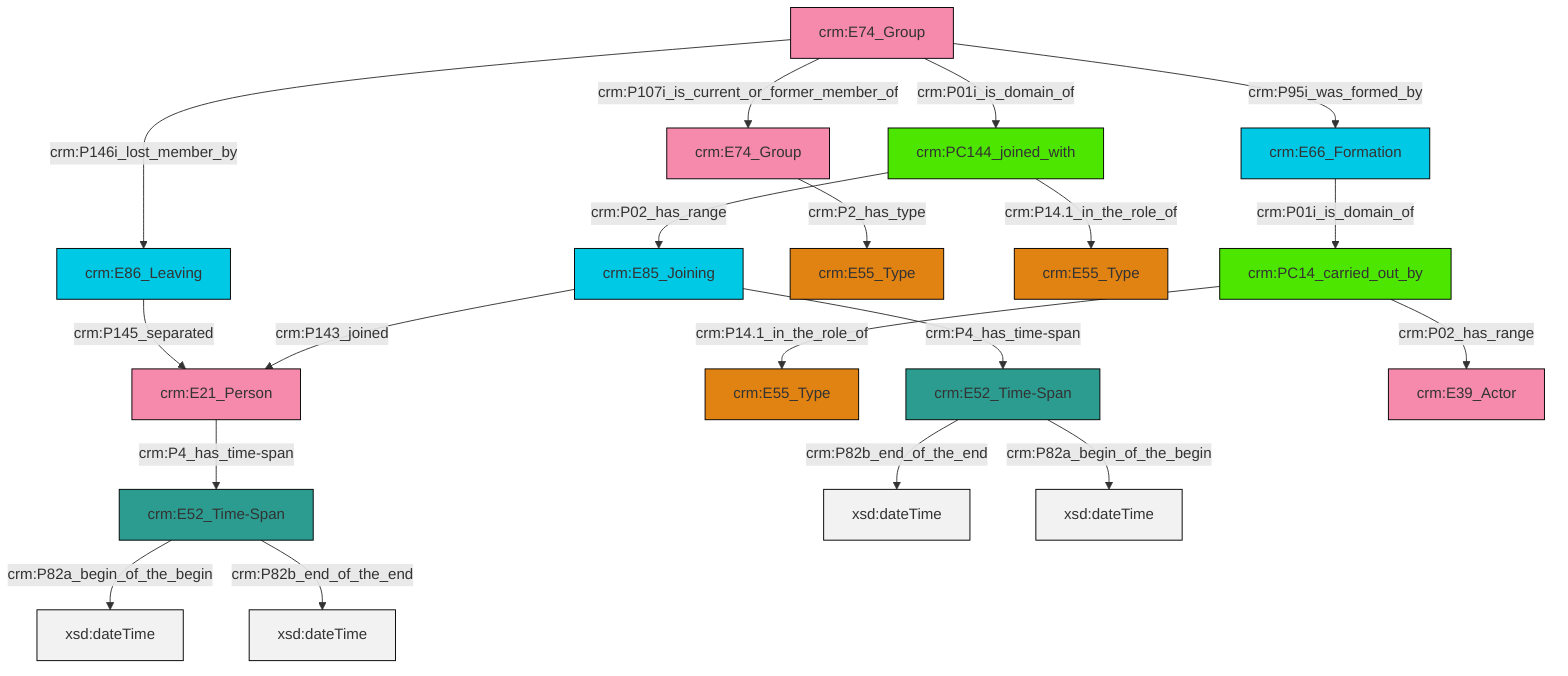 graph TD
classDef Literal fill:#f2f2f2,stroke:#000000;
classDef CRM_Entity fill:#FFFFFF,stroke:#000000;
classDef Temporal_Entity fill:#00C9E6, stroke:#000000;
classDef Type fill:#E18312, stroke:#000000;
classDef Time-Span fill:#2C9C91, stroke:#000000;
classDef Appellation fill:#FFEB7F, stroke:#000000;
classDef Place fill:#008836, stroke:#000000;
classDef Persistent_Item fill:#B266B2, stroke:#000000;
classDef Conceptual_Object fill:#FFD700, stroke:#000000;
classDef Physical_Thing fill:#D2B48C, stroke:#000000;
classDef Actor fill:#f58aad, stroke:#000000;
classDef PC_Classes fill:#4ce600, stroke:#000000;
classDef Multi fill:#cccccc,stroke:#000000;

0["crm:E85_Joining"]:::Temporal_Entity -->|crm:P4_has_time-span| 1["crm:E52_Time-Span"]:::Time-Span
4["crm:E21_Person"]:::Actor -->|crm:P4_has_time-span| 5["crm:E52_Time-Span"]:::Time-Span
7["crm:PC14_carried_out_by"]:::PC_Classes -->|crm:P14.1_in_the_role_of| 2["crm:E55_Type"]:::Type
7["crm:PC14_carried_out_by"]:::PC_Classes -->|crm:P02_has_range| 14["crm:E39_Actor"]:::Actor
17["crm:E74_Group"]:::Actor -->|crm:P146i_lost_member_by| 18["crm:E86_Leaving"]:::Temporal_Entity
17["crm:E74_Group"]:::Actor -->|crm:P95i_was_formed_by| 20["crm:E66_Formation"]:::Temporal_Entity
20["crm:E66_Formation"]:::Temporal_Entity -->|crm:P01i_is_domain_of| 7["crm:PC14_carried_out_by"]:::PC_Classes
21["crm:E74_Group"]:::Actor -->|crm:P2_has_type| 10["crm:E55_Type"]:::Type
5["crm:E52_Time-Span"]:::Time-Span -->|crm:P82a_begin_of_the_begin| 25[xsd:dateTime]:::Literal
8["crm:PC144_joined_with"]:::PC_Classes -->|crm:P02_has_range| 0["crm:E85_Joining"]:::Temporal_Entity
17["crm:E74_Group"]:::Actor -->|crm:P107i_is_current_or_former_member_of| 21["crm:E74_Group"]:::Actor
1["crm:E52_Time-Span"]:::Time-Span -->|crm:P82b_end_of_the_end| 27[xsd:dateTime]:::Literal
0["crm:E85_Joining"]:::Temporal_Entity -->|crm:P143_joined| 4["crm:E21_Person"]:::Actor
1["crm:E52_Time-Span"]:::Time-Span -->|crm:P82a_begin_of_the_begin| 30[xsd:dateTime]:::Literal
8["crm:PC144_joined_with"]:::PC_Classes -->|crm:P14.1_in_the_role_of| 15["crm:E55_Type"]:::Type
17["crm:E74_Group"]:::Actor -->|crm:P01i_is_domain_of| 8["crm:PC144_joined_with"]:::PC_Classes
5["crm:E52_Time-Span"]:::Time-Span -->|crm:P82b_end_of_the_end| 33[xsd:dateTime]:::Literal
18["crm:E86_Leaving"]:::Temporal_Entity -->|crm:P145_separated| 4["crm:E21_Person"]:::Actor